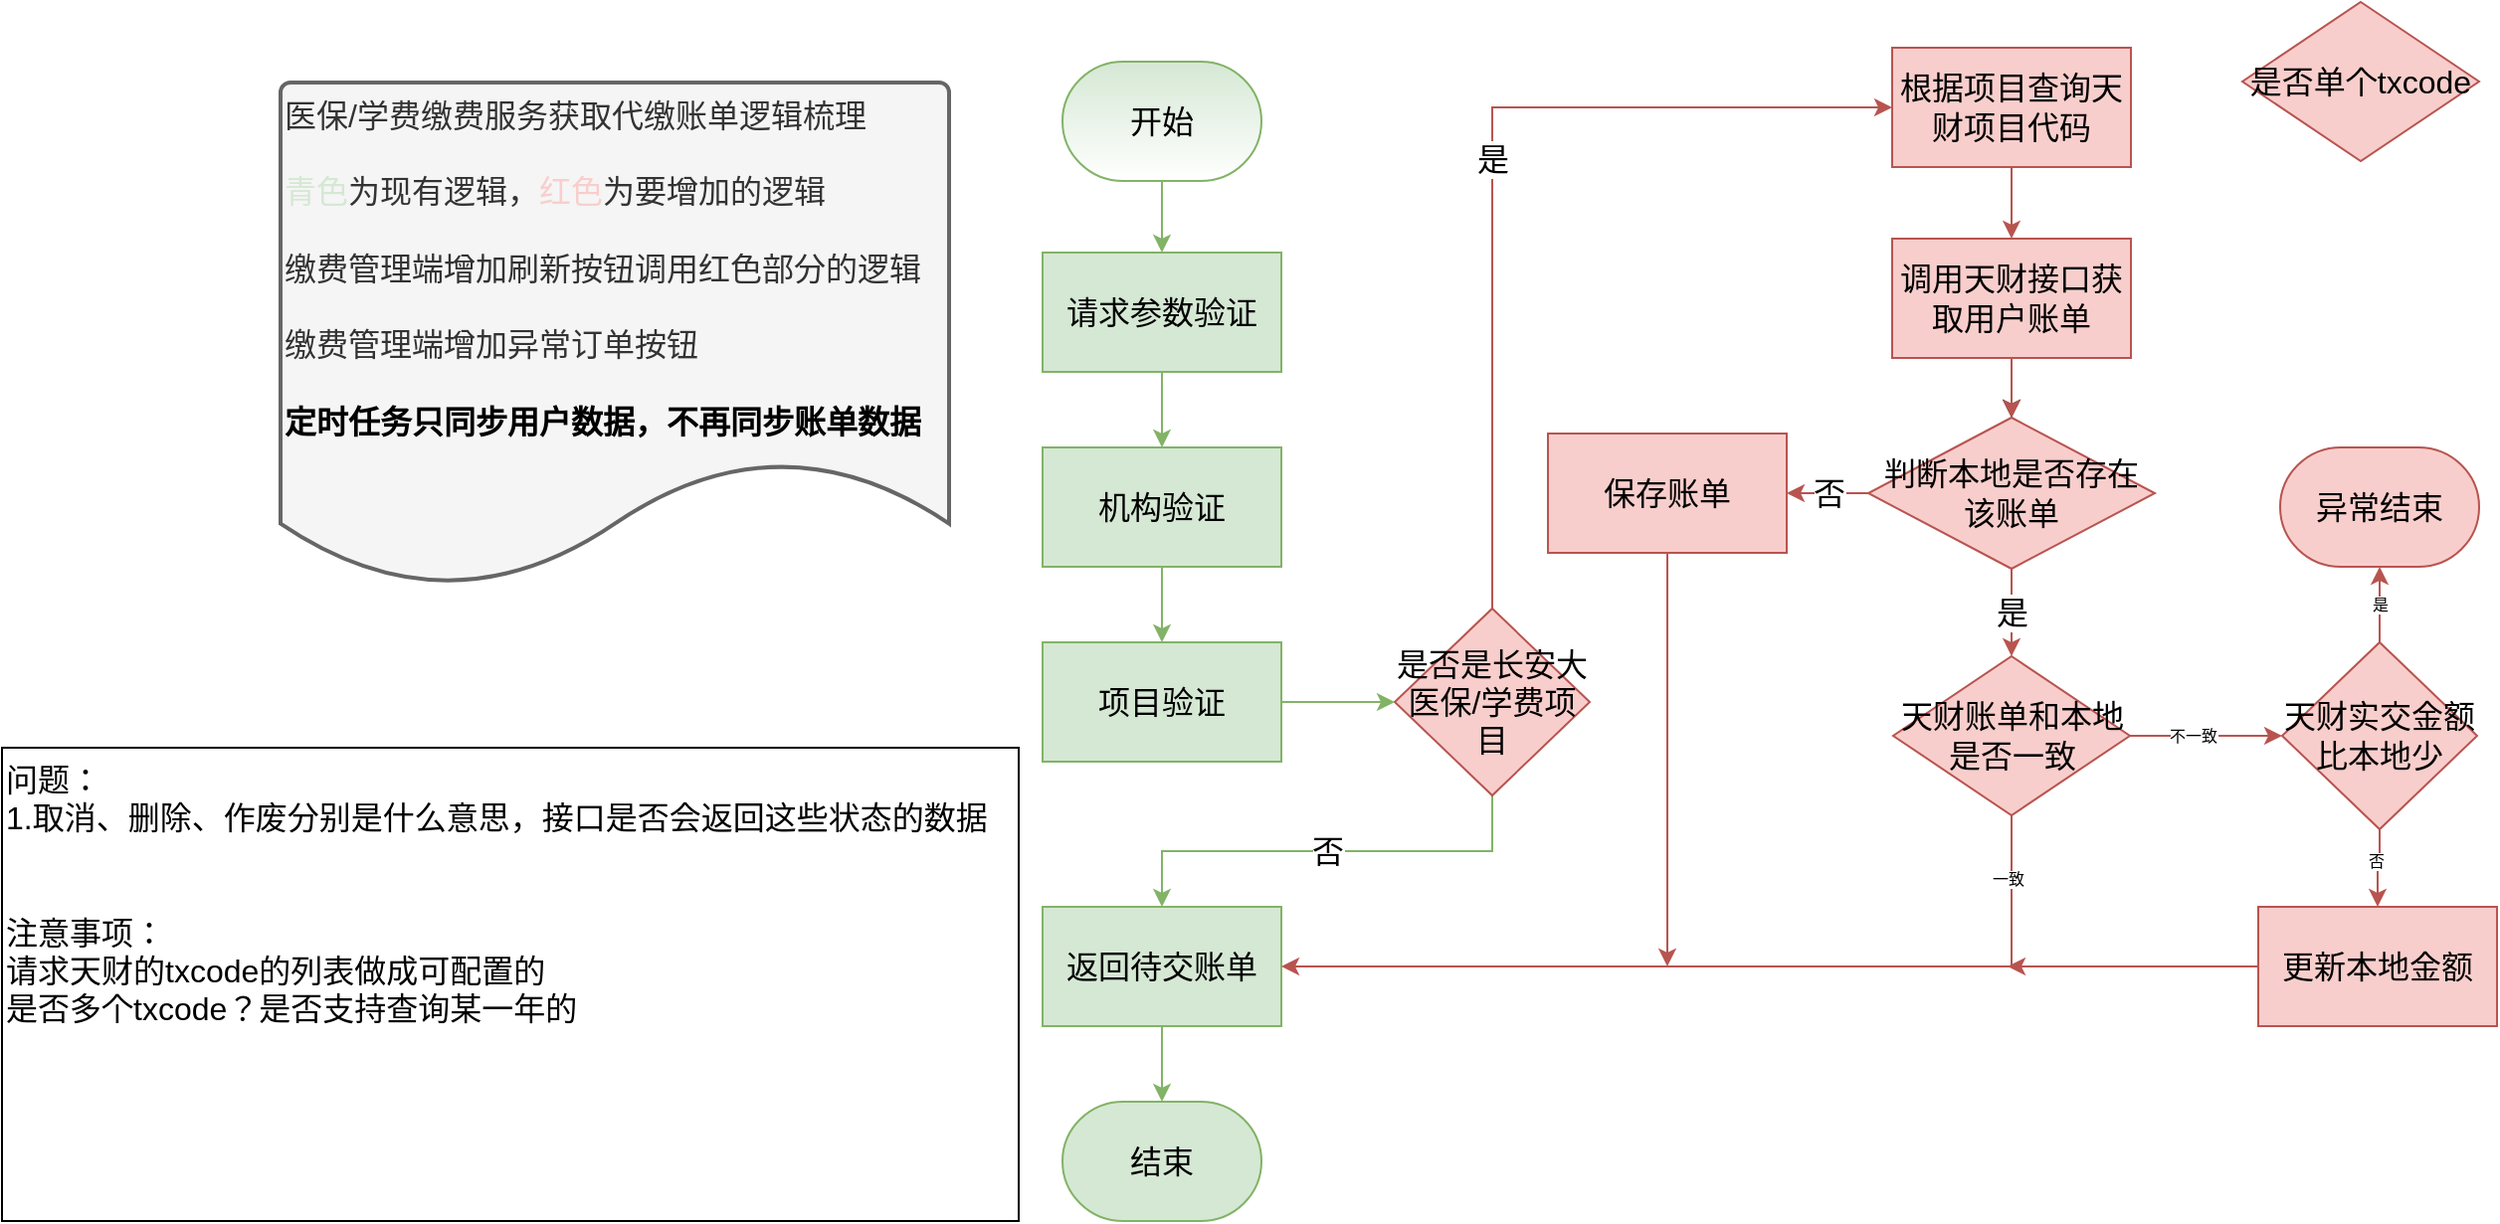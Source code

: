 <mxfile version="13.8.6" type="github">
  <diagram id="hoXN_5f-QnAK9oNukd1p" name="Page-1">
    <mxGraphModel dx="2075" dy="775" grid="1" gridSize="7" guides="1" tooltips="1" connect="1" arrows="1" fold="1" page="1" pageScale="1" pageWidth="827" pageHeight="1169" math="0" shadow="0">
      <root>
        <mxCell id="0" />
        <mxCell id="1" parent="0" />
        <mxCell id="ieDuyXSiWkt3uIqQupQF-72" value="" style="edgeStyle=orthogonalEdgeStyle;rounded=0;orthogonalLoop=1;jettySize=auto;html=1;fontSize=8;fillColor=#d5e8d4;strokeColor=#82b366;" parent="1" source="ieDuyXSiWkt3uIqQupQF-28" target="ieDuyXSiWkt3uIqQupQF-46" edge="1">
          <mxGeometry relative="1" as="geometry" />
        </mxCell>
        <mxCell id="ieDuyXSiWkt3uIqQupQF-28" value="开始" style="strokeWidth=1;html=1;shape=mxgraph.flowchart.terminator;whiteSpace=wrap;fontSize=16;fillColor=#d5e8d4;strokeColor=#82b366;gradientColor=#ffffff;" parent="1" vertex="1">
          <mxGeometry x="330" y="520" width="100" height="60" as="geometry" />
        </mxCell>
        <mxCell id="ieDuyXSiWkt3uIqQupQF-30" value="医保/学费缴费服务获取代缴账单逻辑梳理&lt;br&gt;&lt;br&gt;&lt;font color=&quot;#d5e8d4&quot;&gt;青色&lt;/font&gt;为现有逻辑，&lt;font color=&quot;#f8cecc&quot;&gt;红色&lt;/font&gt;为要增加的逻辑&lt;br&gt;&lt;br&gt;缴费管理端增加刷新按钮调用红色部分的逻辑&lt;br&gt;&lt;br&gt;缴费管理端增加异常订单按钮&lt;br&gt;&lt;br&gt;&lt;font size=&quot;1&quot; color=&quot;#000000&quot;&gt;&lt;b style=&quot;font-size: 16px&quot;&gt;定时任务只同步用户数据，不再同步账单数据&lt;/b&gt;&lt;/font&gt;" style="strokeWidth=2;html=1;shape=mxgraph.flowchart.document2;whiteSpace=wrap;size=0.25;align=left;fontSize=16;verticalAlign=top;fillColor=#f5f5f5;strokeColor=#666666;fontColor=#333333;" parent="1" vertex="1">
          <mxGeometry x="-63" y="530.5" width="336" height="253.5" as="geometry" />
        </mxCell>
        <mxCell id="ieDuyXSiWkt3uIqQupQF-45" value="是" style="edgeStyle=orthogonalEdgeStyle;rounded=0;orthogonalLoop=1;jettySize=auto;html=1;fontSize=16;entryX=0;entryY=0.5;entryDx=0;entryDy=0;fillColor=#f8cecc;strokeColor=#b85450;exitX=0.5;exitY=0;exitDx=0;exitDy=0;" parent="1" source="ieDuyXSiWkt3uIqQupQF-41" target="ieDuyXSiWkt3uIqQupQF-44" edge="1">
          <mxGeometry relative="1" as="geometry">
            <mxPoint x="588" y="835.0" as="sourcePoint" />
          </mxGeometry>
        </mxCell>
        <mxCell id="ieDuyXSiWkt3uIqQupQF-51" value="否" style="edgeStyle=orthogonalEdgeStyle;rounded=0;orthogonalLoop=1;jettySize=auto;html=1;fontSize=16;fillColor=#d5e8d4;strokeColor=#82b366;entryX=0.5;entryY=0;entryDx=0;entryDy=0;exitX=0.5;exitY=1;exitDx=0;exitDy=0;" parent="1" source="ieDuyXSiWkt3uIqQupQF-41" target="ieDuyXSiWkt3uIqQupQF-50" edge="1">
          <mxGeometry relative="1" as="geometry">
            <Array as="points">
              <mxPoint x="546" y="917" />
              <mxPoint x="380" y="917" />
            </Array>
          </mxGeometry>
        </mxCell>
        <mxCell id="ieDuyXSiWkt3uIqQupQF-41" value="是否是长安大医保/学费项目" style="rhombus;whiteSpace=wrap;html=1;fontSize=16;align=center;fillColor=#f8cecc;strokeColor=#b85450;" parent="1" vertex="1">
          <mxGeometry x="497" y="795" width="98" height="94" as="geometry" />
        </mxCell>
        <mxCell id="ieDuyXSiWkt3uIqQupQF-54" value="" style="edgeStyle=orthogonalEdgeStyle;rounded=0;orthogonalLoop=1;jettySize=auto;html=1;fontSize=16;fillColor=#f8cecc;strokeColor=#b85450;" parent="1" source="ieDuyXSiWkt3uIqQupQF-44" target="ieDuyXSiWkt3uIqQupQF-53" edge="1">
          <mxGeometry relative="1" as="geometry" />
        </mxCell>
        <mxCell id="ieDuyXSiWkt3uIqQupQF-44" value="根据项目查询天财项目代码" style="whiteSpace=wrap;html=1;fontSize=16;fillColor=#f8cecc;strokeColor=#b85450;" parent="1" vertex="1">
          <mxGeometry x="747" y="513" width="120" height="60" as="geometry" />
        </mxCell>
        <mxCell id="ieDuyXSiWkt3uIqQupQF-73" value="" style="edgeStyle=orthogonalEdgeStyle;rounded=0;orthogonalLoop=1;jettySize=auto;html=1;fontSize=8;fillColor=#d5e8d4;strokeColor=#82b366;" parent="1" source="ieDuyXSiWkt3uIqQupQF-46" target="ieDuyXSiWkt3uIqQupQF-48" edge="1">
          <mxGeometry relative="1" as="geometry" />
        </mxCell>
        <mxCell id="ieDuyXSiWkt3uIqQupQF-46" value="请求参数验证" style="whiteSpace=wrap;html=1;fontSize=16;fillColor=#d5e8d4;strokeColor=#82b366;" parent="1" vertex="1">
          <mxGeometry x="320" y="616" width="120" height="60" as="geometry" />
        </mxCell>
        <mxCell id="ieDuyXSiWkt3uIqQupQF-74" value="" style="edgeStyle=orthogonalEdgeStyle;rounded=0;orthogonalLoop=1;jettySize=auto;html=1;fontSize=8;fillColor=#d5e8d4;strokeColor=#82b366;" parent="1" source="ieDuyXSiWkt3uIqQupQF-48" target="ieDuyXSiWkt3uIqQupQF-49" edge="1">
          <mxGeometry relative="1" as="geometry" />
        </mxCell>
        <mxCell id="ieDuyXSiWkt3uIqQupQF-48" value="机构验证" style="whiteSpace=wrap;html=1;fontSize=16;fillColor=#d5e8d4;strokeColor=#82b366;" parent="1" vertex="1">
          <mxGeometry x="320" y="714" width="120" height="60" as="geometry" />
        </mxCell>
        <mxCell id="ieDuyXSiWkt3uIqQupQF-75" value="" style="edgeStyle=orthogonalEdgeStyle;rounded=0;orthogonalLoop=1;jettySize=auto;html=1;fontSize=8;fillColor=#d5e8d4;strokeColor=#82b366;" parent="1" source="ieDuyXSiWkt3uIqQupQF-49" target="ieDuyXSiWkt3uIqQupQF-41" edge="1">
          <mxGeometry relative="1" as="geometry" />
        </mxCell>
        <mxCell id="ieDuyXSiWkt3uIqQupQF-49" value="项目验证" style="whiteSpace=wrap;html=1;fontSize=16;fillColor=#d5e8d4;strokeColor=#82b366;" parent="1" vertex="1">
          <mxGeometry x="320" y="812" width="120" height="60" as="geometry" />
        </mxCell>
        <mxCell id="ieDuyXSiWkt3uIqQupQF-76" value="" style="edgeStyle=orthogonalEdgeStyle;rounded=0;orthogonalLoop=1;jettySize=auto;html=1;fontSize=8;fillColor=#d5e8d4;strokeColor=#82b366;" parent="1" source="ieDuyXSiWkt3uIqQupQF-50" target="ieDuyXSiWkt3uIqQupQF-52" edge="1">
          <mxGeometry relative="1" as="geometry" />
        </mxCell>
        <mxCell id="ieDuyXSiWkt3uIqQupQF-50" value="返回待交账单" style="whiteSpace=wrap;html=1;fontSize=16;fillColor=#d5e8d4;strokeColor=#82b366;" parent="1" vertex="1">
          <mxGeometry x="320" y="945" width="120" height="60" as="geometry" />
        </mxCell>
        <mxCell id="ieDuyXSiWkt3uIqQupQF-52" value="结束" style="strokeWidth=1;html=1;shape=mxgraph.flowchart.terminator;whiteSpace=wrap;fontSize=16;fillColor=#d5e8d4;strokeColor=#82b366;" parent="1" vertex="1">
          <mxGeometry x="330" y="1043" width="100" height="60" as="geometry" />
        </mxCell>
        <mxCell id="ieDuyXSiWkt3uIqQupQF-56" value="是" style="edgeStyle=orthogonalEdgeStyle;rounded=0;orthogonalLoop=1;jettySize=auto;html=1;fontSize=16;fillColor=#f8cecc;strokeColor=#b85450;" parent="1" source="ieDuyXSiWkt3uIqQupQF-86" target="ieDuyXSiWkt3uIqQupQF-55" edge="1">
          <mxGeometry relative="1" as="geometry" />
        </mxCell>
        <mxCell id="ieDuyXSiWkt3uIqQupQF-84" value="否" style="edgeStyle=orthogonalEdgeStyle;rounded=0;orthogonalLoop=1;jettySize=auto;html=1;fontSize=16;fillColor=#f8cecc;strokeColor=#b85450;" parent="1" source="ieDuyXSiWkt3uIqQupQF-86" target="ieDuyXSiWkt3uIqQupQF-83" edge="1">
          <mxGeometry relative="1" as="geometry" />
        </mxCell>
        <mxCell id="ieDuyXSiWkt3uIqQupQF-53" value="调用天财接口获取用户账单" style="whiteSpace=wrap;html=1;fontSize=16;fillColor=#f8cecc;strokeColor=#b85450;" parent="1" vertex="1">
          <mxGeometry x="747" y="609" width="120" height="60" as="geometry" />
        </mxCell>
        <mxCell id="ieDuyXSiWkt3uIqQupQF-58" value="" style="edgeStyle=orthogonalEdgeStyle;rounded=0;orthogonalLoop=1;jettySize=auto;html=1;fontSize=16;fillColor=#f8cecc;strokeColor=#b85450;entryX=0;entryY=0.5;entryDx=0;entryDy=0;" parent="1" source="ieDuyXSiWkt3uIqQupQF-55" target="ieDuyXSiWkt3uIqQupQF-65" edge="1">
          <mxGeometry relative="1" as="geometry">
            <mxPoint x="1188" y="815" as="targetPoint" />
          </mxGeometry>
        </mxCell>
        <mxCell id="ieDuyXSiWkt3uIqQupQF-64" value="不一致" style="edgeLabel;html=1;align=center;verticalAlign=middle;resizable=0;points=[];fontSize=8;" parent="ieDuyXSiWkt3uIqQupQF-58" vertex="1" connectable="0">
          <mxGeometry x="0.24" y="-2" relative="1" as="geometry">
            <mxPoint x="-16.65" y="-2" as="offset" />
          </mxGeometry>
        </mxCell>
        <mxCell id="ieDuyXSiWkt3uIqQupQF-55" value="天财账单和本地是否一致" style="rhombus;whiteSpace=wrap;html=1;fontSize=16;fillColor=#f8cecc;strokeColor=#b85450;" parent="1" vertex="1">
          <mxGeometry x="747.5" y="819" width="119" height="80" as="geometry" />
        </mxCell>
        <mxCell id="ieDuyXSiWkt3uIqQupQF-62" value="" style="edgeStyle=orthogonalEdgeStyle;rounded=0;orthogonalLoop=1;jettySize=auto;html=1;fontSize=16;exitX=0.5;exitY=1;exitDx=0;exitDy=0;entryX=1;entryY=0.5;entryDx=0;entryDy=0;fillColor=#f8cecc;strokeColor=#b85450;" parent="1" source="ieDuyXSiWkt3uIqQupQF-55" target="ieDuyXSiWkt3uIqQupQF-50" edge="1">
          <mxGeometry relative="1" as="geometry">
            <mxPoint x="376" y="1004" as="sourcePoint" />
            <mxPoint x="376" y="1101" as="targetPoint" />
          </mxGeometry>
        </mxCell>
        <mxCell id="ieDuyXSiWkt3uIqQupQF-63" value="一致" style="edgeLabel;html=1;align=center;verticalAlign=middle;resizable=0;points=[];fontSize=8;" parent="ieDuyXSiWkt3uIqQupQF-62" vertex="1" connectable="0">
          <mxGeometry x="-0.488" y="2" relative="1" as="geometry">
            <mxPoint x="35.33" y="-46.05" as="offset" />
          </mxGeometry>
        </mxCell>
        <mxCell id="ieDuyXSiWkt3uIqQupQF-67" value="" style="edgeStyle=orthogonalEdgeStyle;rounded=0;orthogonalLoop=1;jettySize=auto;html=1;fontSize=8;fillColor=#f8cecc;strokeColor=#b85450;" parent="1" source="ieDuyXSiWkt3uIqQupQF-65" target="ieDuyXSiWkt3uIqQupQF-66" edge="1">
          <mxGeometry relative="1" as="geometry" />
        </mxCell>
        <mxCell id="ieDuyXSiWkt3uIqQupQF-69" value="否" style="edgeLabel;html=1;align=center;verticalAlign=middle;resizable=0;points=[];fontSize=8;" parent="ieDuyXSiWkt3uIqQupQF-67" vertex="1" connectable="0">
          <mxGeometry x="-0.193" y="-2" relative="1" as="geometry">
            <mxPoint as="offset" />
          </mxGeometry>
        </mxCell>
        <mxCell id="ieDuyXSiWkt3uIqQupQF-70" value="是" style="edgeStyle=orthogonalEdgeStyle;rounded=0;orthogonalLoop=1;jettySize=auto;html=1;fontSize=8;fillColor=#f8cecc;strokeColor=#b85450;entryX=0.5;entryY=1;entryDx=0;entryDy=0;entryPerimeter=0;" parent="1" source="ieDuyXSiWkt3uIqQupQF-65" target="ieDuyXSiWkt3uIqQupQF-68" edge="1">
          <mxGeometry relative="1" as="geometry">
            <mxPoint x="1117" y="852" as="targetPoint" />
            <Array as="points">
              <mxPoint x="992" y="794" />
              <mxPoint x="992" y="794" />
            </Array>
          </mxGeometry>
        </mxCell>
        <mxCell id="ieDuyXSiWkt3uIqQupQF-65" value="天财实交金额比本地少" style="rhombus;whiteSpace=wrap;html=1;fontSize=16;align=center;fillColor=#f8cecc;strokeColor=#b85450;" parent="1" vertex="1">
          <mxGeometry x="943" y="812" width="98" height="94" as="geometry" />
        </mxCell>
        <mxCell id="ieDuyXSiWkt3uIqQupQF-66" value="更新本地金额" style="whiteSpace=wrap;html=1;fontSize=16;fillColor=#f8cecc;strokeColor=#b85450;" parent="1" vertex="1">
          <mxGeometry x="931" y="945" width="120" height="60" as="geometry" />
        </mxCell>
        <mxCell id="ieDuyXSiWkt3uIqQupQF-68" value="异常结束" style="strokeWidth=1;html=1;shape=mxgraph.flowchart.terminator;whiteSpace=wrap;fontSize=16;fillColor=#f8cecc;strokeColor=#b85450;" parent="1" vertex="1">
          <mxGeometry x="942" y="714" width="100" height="60" as="geometry" />
        </mxCell>
        <mxCell id="ieDuyXSiWkt3uIqQupQF-81" value="" style="edgeStyle=orthogonalEdgeStyle;rounded=0;orthogonalLoop=1;jettySize=auto;html=1;fontSize=16;fillColor=#f8cecc;strokeColor=#b85450;exitX=0;exitY=0.5;exitDx=0;exitDy=0;" parent="1" source="ieDuyXSiWkt3uIqQupQF-66" edge="1">
          <mxGeometry relative="1" as="geometry">
            <mxPoint x="87.5" y="899" as="sourcePoint" />
            <mxPoint x="805" y="975" as="targetPoint" />
          </mxGeometry>
        </mxCell>
        <mxCell id="ieDuyXSiWkt3uIqQupQF-83" value="保存账单" style="whiteSpace=wrap;html=1;fontSize=16;strokeColor=#b85450;fillColor=#f8cecc;" parent="1" vertex="1">
          <mxGeometry x="574" y="707" width="120" height="60" as="geometry" />
        </mxCell>
        <mxCell id="ieDuyXSiWkt3uIqQupQF-87" value="" style="edgeStyle=orthogonalEdgeStyle;rounded=0;orthogonalLoop=1;jettySize=auto;html=1;fontSize=16;" parent="1" source="ieDuyXSiWkt3uIqQupQF-53" target="ieDuyXSiWkt3uIqQupQF-86" edge="1">
          <mxGeometry relative="1" as="geometry">
            <mxPoint x="866" y="730" as="sourcePoint" />
            <mxPoint x="946" y="730" as="targetPoint" />
          </mxGeometry>
        </mxCell>
        <mxCell id="ieDuyXSiWkt3uIqQupQF-86" value="判断本地是否存在该账单" style="rhombus;whiteSpace=wrap;html=1;fontSize=16;align=center;fillColor=#f8cecc;strokeColor=#b85450;" parent="1" vertex="1">
          <mxGeometry x="735" y="699" width="144" height="76" as="geometry" />
        </mxCell>
        <mxCell id="ieDuyXSiWkt3uIqQupQF-88" value="" style="edgeStyle=orthogonalEdgeStyle;rounded=0;orthogonalLoop=1;jettySize=auto;html=1;fontSize=16;fillColor=#f8cecc;strokeColor=#b85450;" parent="1" source="ieDuyXSiWkt3uIqQupQF-53" target="ieDuyXSiWkt3uIqQupQF-86" edge="1">
          <mxGeometry relative="1" as="geometry">
            <mxPoint x="806" y="669" as="sourcePoint" />
            <mxPoint x="806.514" y="812.01" as="targetPoint" />
          </mxGeometry>
        </mxCell>
        <mxCell id="ieDuyXSiWkt3uIqQupQF-89" value="" style="edgeStyle=orthogonalEdgeStyle;rounded=0;orthogonalLoop=1;jettySize=auto;html=1;fontSize=16;fillColor=#f8cecc;strokeColor=#b85450;exitX=0.5;exitY=1;exitDx=0;exitDy=0;" parent="1" source="ieDuyXSiWkt3uIqQupQF-83" edge="1">
          <mxGeometry relative="1" as="geometry">
            <mxPoint x="648" y="770" as="sourcePoint" />
            <mxPoint x="634" y="975" as="targetPoint" />
          </mxGeometry>
        </mxCell>
        <mxCell id="Fc_w_g7skS-ZF89Aqzp7-1" value="问题：&lt;br&gt;1.取消、删除、作废分别是什么意思，接口是否会返回这些状态的数据&lt;br&gt;&lt;br&gt;&lt;br&gt;注意事项：&lt;br&gt;请求天财的txcode的列表做成可配置的&lt;br&gt;是否多个txcode？是否支持查询某一年的" style="rounded=0;whiteSpace=wrap;html=1;align=left;verticalAlign=top;labelBorderColor=none;fontSize=16;" vertex="1" parent="1">
          <mxGeometry x="-203" y="865" width="511" height="238" as="geometry" />
        </mxCell>
        <mxCell id="Fc_w_g7skS-ZF89Aqzp7-2" value="是否单个txcode" style="rhombus;whiteSpace=wrap;html=1;fontSize=16;fillColor=#f8cecc;strokeColor=#b85450;" vertex="1" parent="1">
          <mxGeometry x="923" y="490" width="119" height="80" as="geometry" />
        </mxCell>
      </root>
    </mxGraphModel>
  </diagram>
</mxfile>
